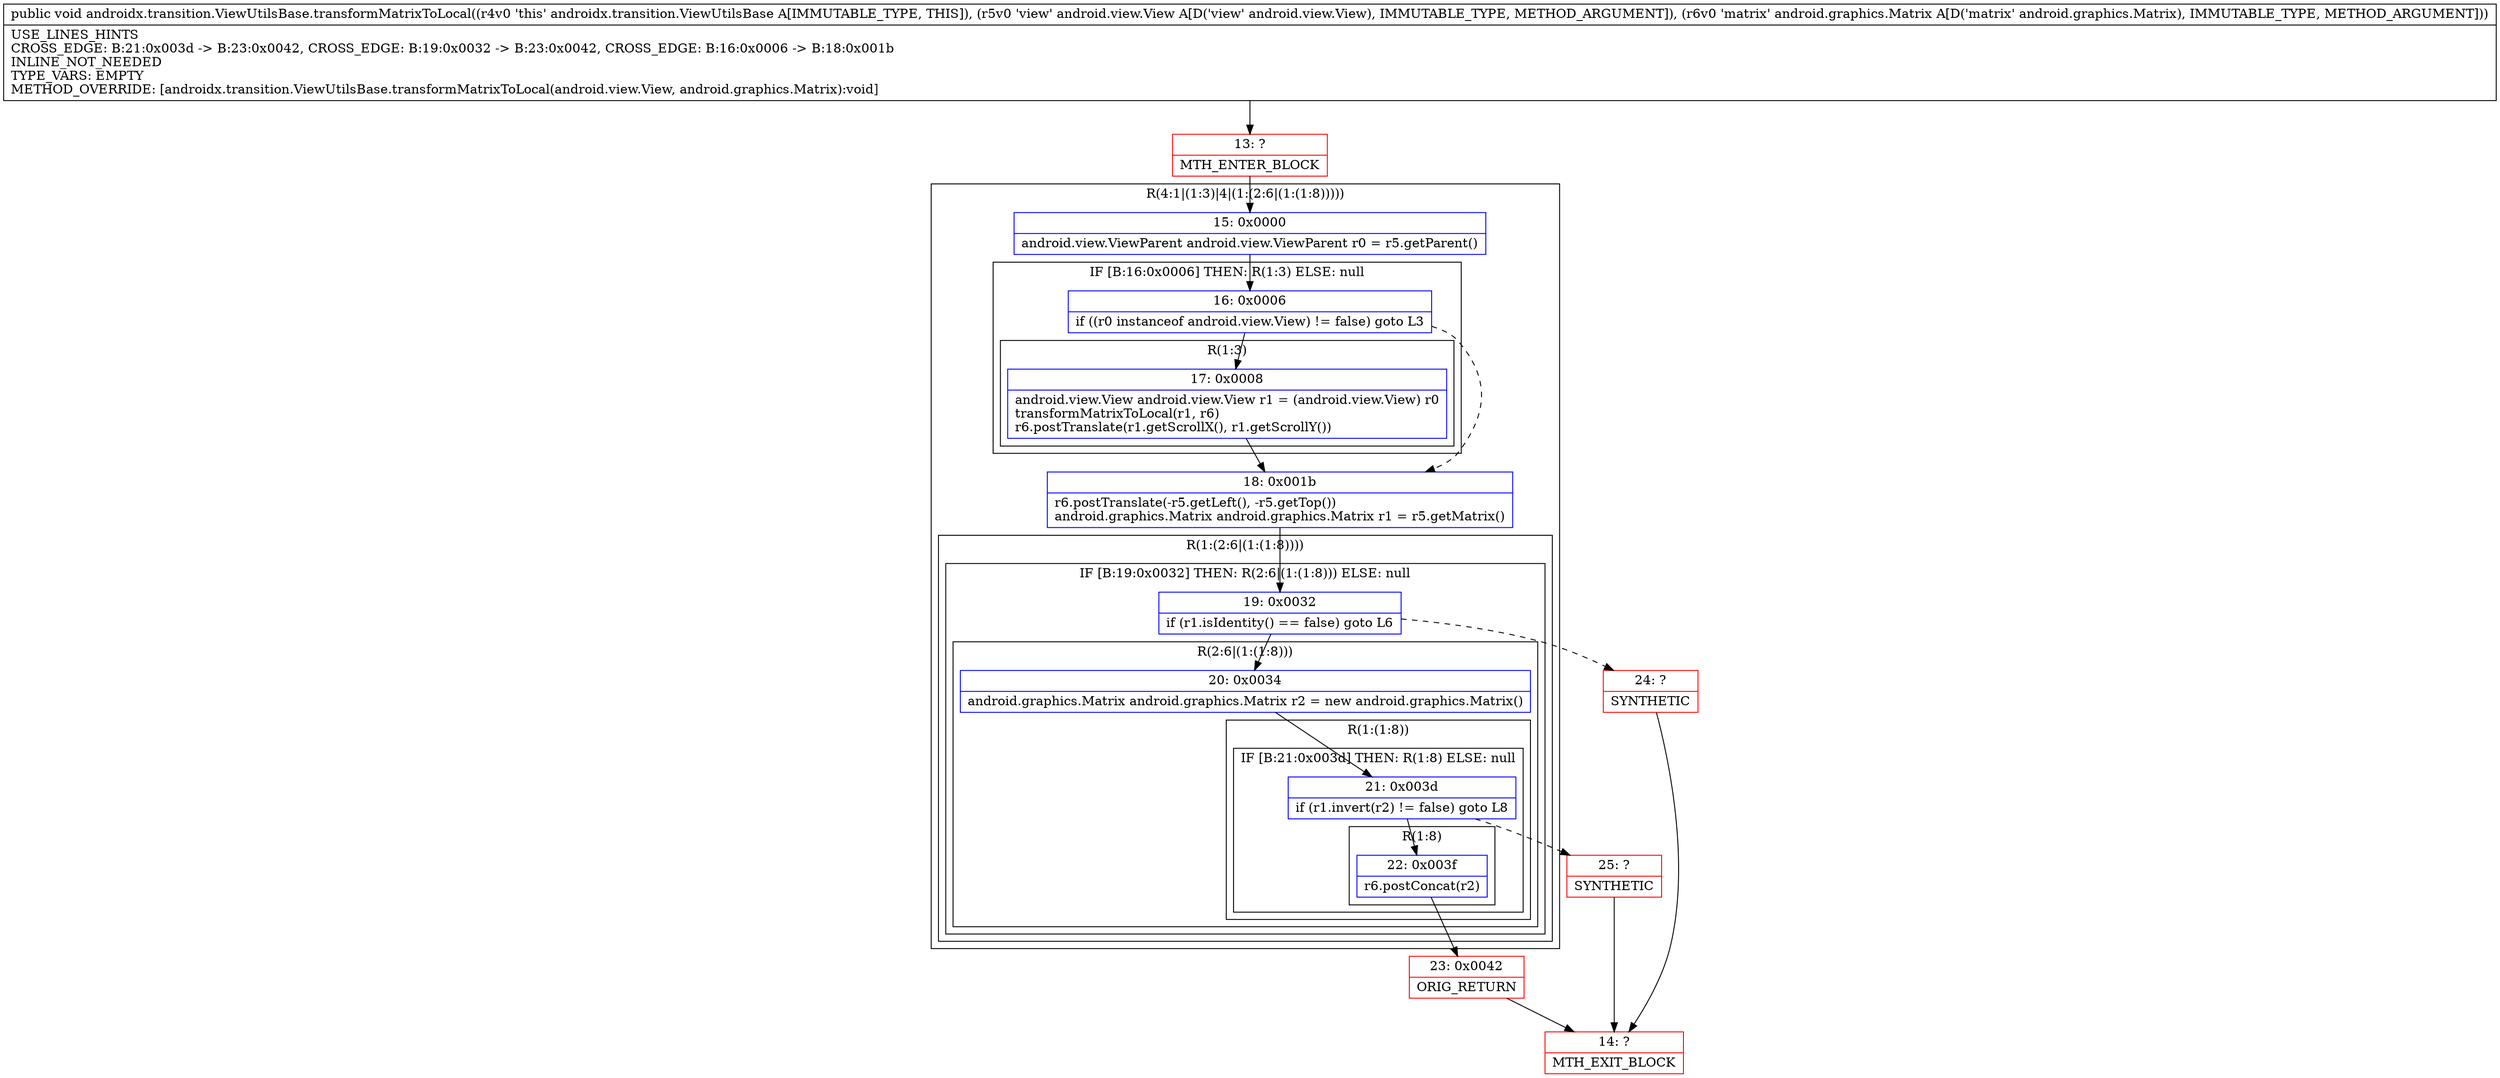 digraph "CFG forandroidx.transition.ViewUtilsBase.transformMatrixToLocal(Landroid\/view\/View;Landroid\/graphics\/Matrix;)V" {
subgraph cluster_Region_1438976096 {
label = "R(4:1|(1:3)|4|(1:(2:6|(1:(1:8)))))";
node [shape=record,color=blue];
Node_15 [shape=record,label="{15\:\ 0x0000|android.view.ViewParent android.view.ViewParent r0 = r5.getParent()\l}"];
subgraph cluster_IfRegion_1026258188 {
label = "IF [B:16:0x0006] THEN: R(1:3) ELSE: null";
node [shape=record,color=blue];
Node_16 [shape=record,label="{16\:\ 0x0006|if ((r0 instanceof android.view.View) != false) goto L3\l}"];
subgraph cluster_Region_894901790 {
label = "R(1:3)";
node [shape=record,color=blue];
Node_17 [shape=record,label="{17\:\ 0x0008|android.view.View android.view.View r1 = (android.view.View) r0\ltransformMatrixToLocal(r1, r6)\lr6.postTranslate(r1.getScrollX(), r1.getScrollY())\l}"];
}
}
Node_18 [shape=record,label="{18\:\ 0x001b|r6.postTranslate(\-r5.getLeft(), \-r5.getTop())\landroid.graphics.Matrix android.graphics.Matrix r1 = r5.getMatrix()\l}"];
subgraph cluster_Region_119121926 {
label = "R(1:(2:6|(1:(1:8))))";
node [shape=record,color=blue];
subgraph cluster_IfRegion_1242460668 {
label = "IF [B:19:0x0032] THEN: R(2:6|(1:(1:8))) ELSE: null";
node [shape=record,color=blue];
Node_19 [shape=record,label="{19\:\ 0x0032|if (r1.isIdentity() == false) goto L6\l}"];
subgraph cluster_Region_1360029234 {
label = "R(2:6|(1:(1:8)))";
node [shape=record,color=blue];
Node_20 [shape=record,label="{20\:\ 0x0034|android.graphics.Matrix android.graphics.Matrix r2 = new android.graphics.Matrix()\l}"];
subgraph cluster_Region_2077779235 {
label = "R(1:(1:8))";
node [shape=record,color=blue];
subgraph cluster_IfRegion_938866389 {
label = "IF [B:21:0x003d] THEN: R(1:8) ELSE: null";
node [shape=record,color=blue];
Node_21 [shape=record,label="{21\:\ 0x003d|if (r1.invert(r2) != false) goto L8\l}"];
subgraph cluster_Region_1555703264 {
label = "R(1:8)";
node [shape=record,color=blue];
Node_22 [shape=record,label="{22\:\ 0x003f|r6.postConcat(r2)\l}"];
}
}
}
}
}
}
}
Node_13 [shape=record,color=red,label="{13\:\ ?|MTH_ENTER_BLOCK\l}"];
Node_23 [shape=record,color=red,label="{23\:\ 0x0042|ORIG_RETURN\l}"];
Node_14 [shape=record,color=red,label="{14\:\ ?|MTH_EXIT_BLOCK\l}"];
Node_25 [shape=record,color=red,label="{25\:\ ?|SYNTHETIC\l}"];
Node_24 [shape=record,color=red,label="{24\:\ ?|SYNTHETIC\l}"];
MethodNode[shape=record,label="{public void androidx.transition.ViewUtilsBase.transformMatrixToLocal((r4v0 'this' androidx.transition.ViewUtilsBase A[IMMUTABLE_TYPE, THIS]), (r5v0 'view' android.view.View A[D('view' android.view.View), IMMUTABLE_TYPE, METHOD_ARGUMENT]), (r6v0 'matrix' android.graphics.Matrix A[D('matrix' android.graphics.Matrix), IMMUTABLE_TYPE, METHOD_ARGUMENT]))  | USE_LINES_HINTS\lCROSS_EDGE: B:21:0x003d \-\> B:23:0x0042, CROSS_EDGE: B:19:0x0032 \-\> B:23:0x0042, CROSS_EDGE: B:16:0x0006 \-\> B:18:0x001b\lINLINE_NOT_NEEDED\lTYPE_VARS: EMPTY\lMETHOD_OVERRIDE: [androidx.transition.ViewUtilsBase.transformMatrixToLocal(android.view.View, android.graphics.Matrix):void]\l}"];
MethodNode -> Node_13;Node_15 -> Node_16;
Node_16 -> Node_17;
Node_16 -> Node_18[style=dashed];
Node_17 -> Node_18;
Node_18 -> Node_19;
Node_19 -> Node_20;
Node_19 -> Node_24[style=dashed];
Node_20 -> Node_21;
Node_21 -> Node_22;
Node_21 -> Node_25[style=dashed];
Node_22 -> Node_23;
Node_13 -> Node_15;
Node_23 -> Node_14;
Node_25 -> Node_14;
Node_24 -> Node_14;
}

